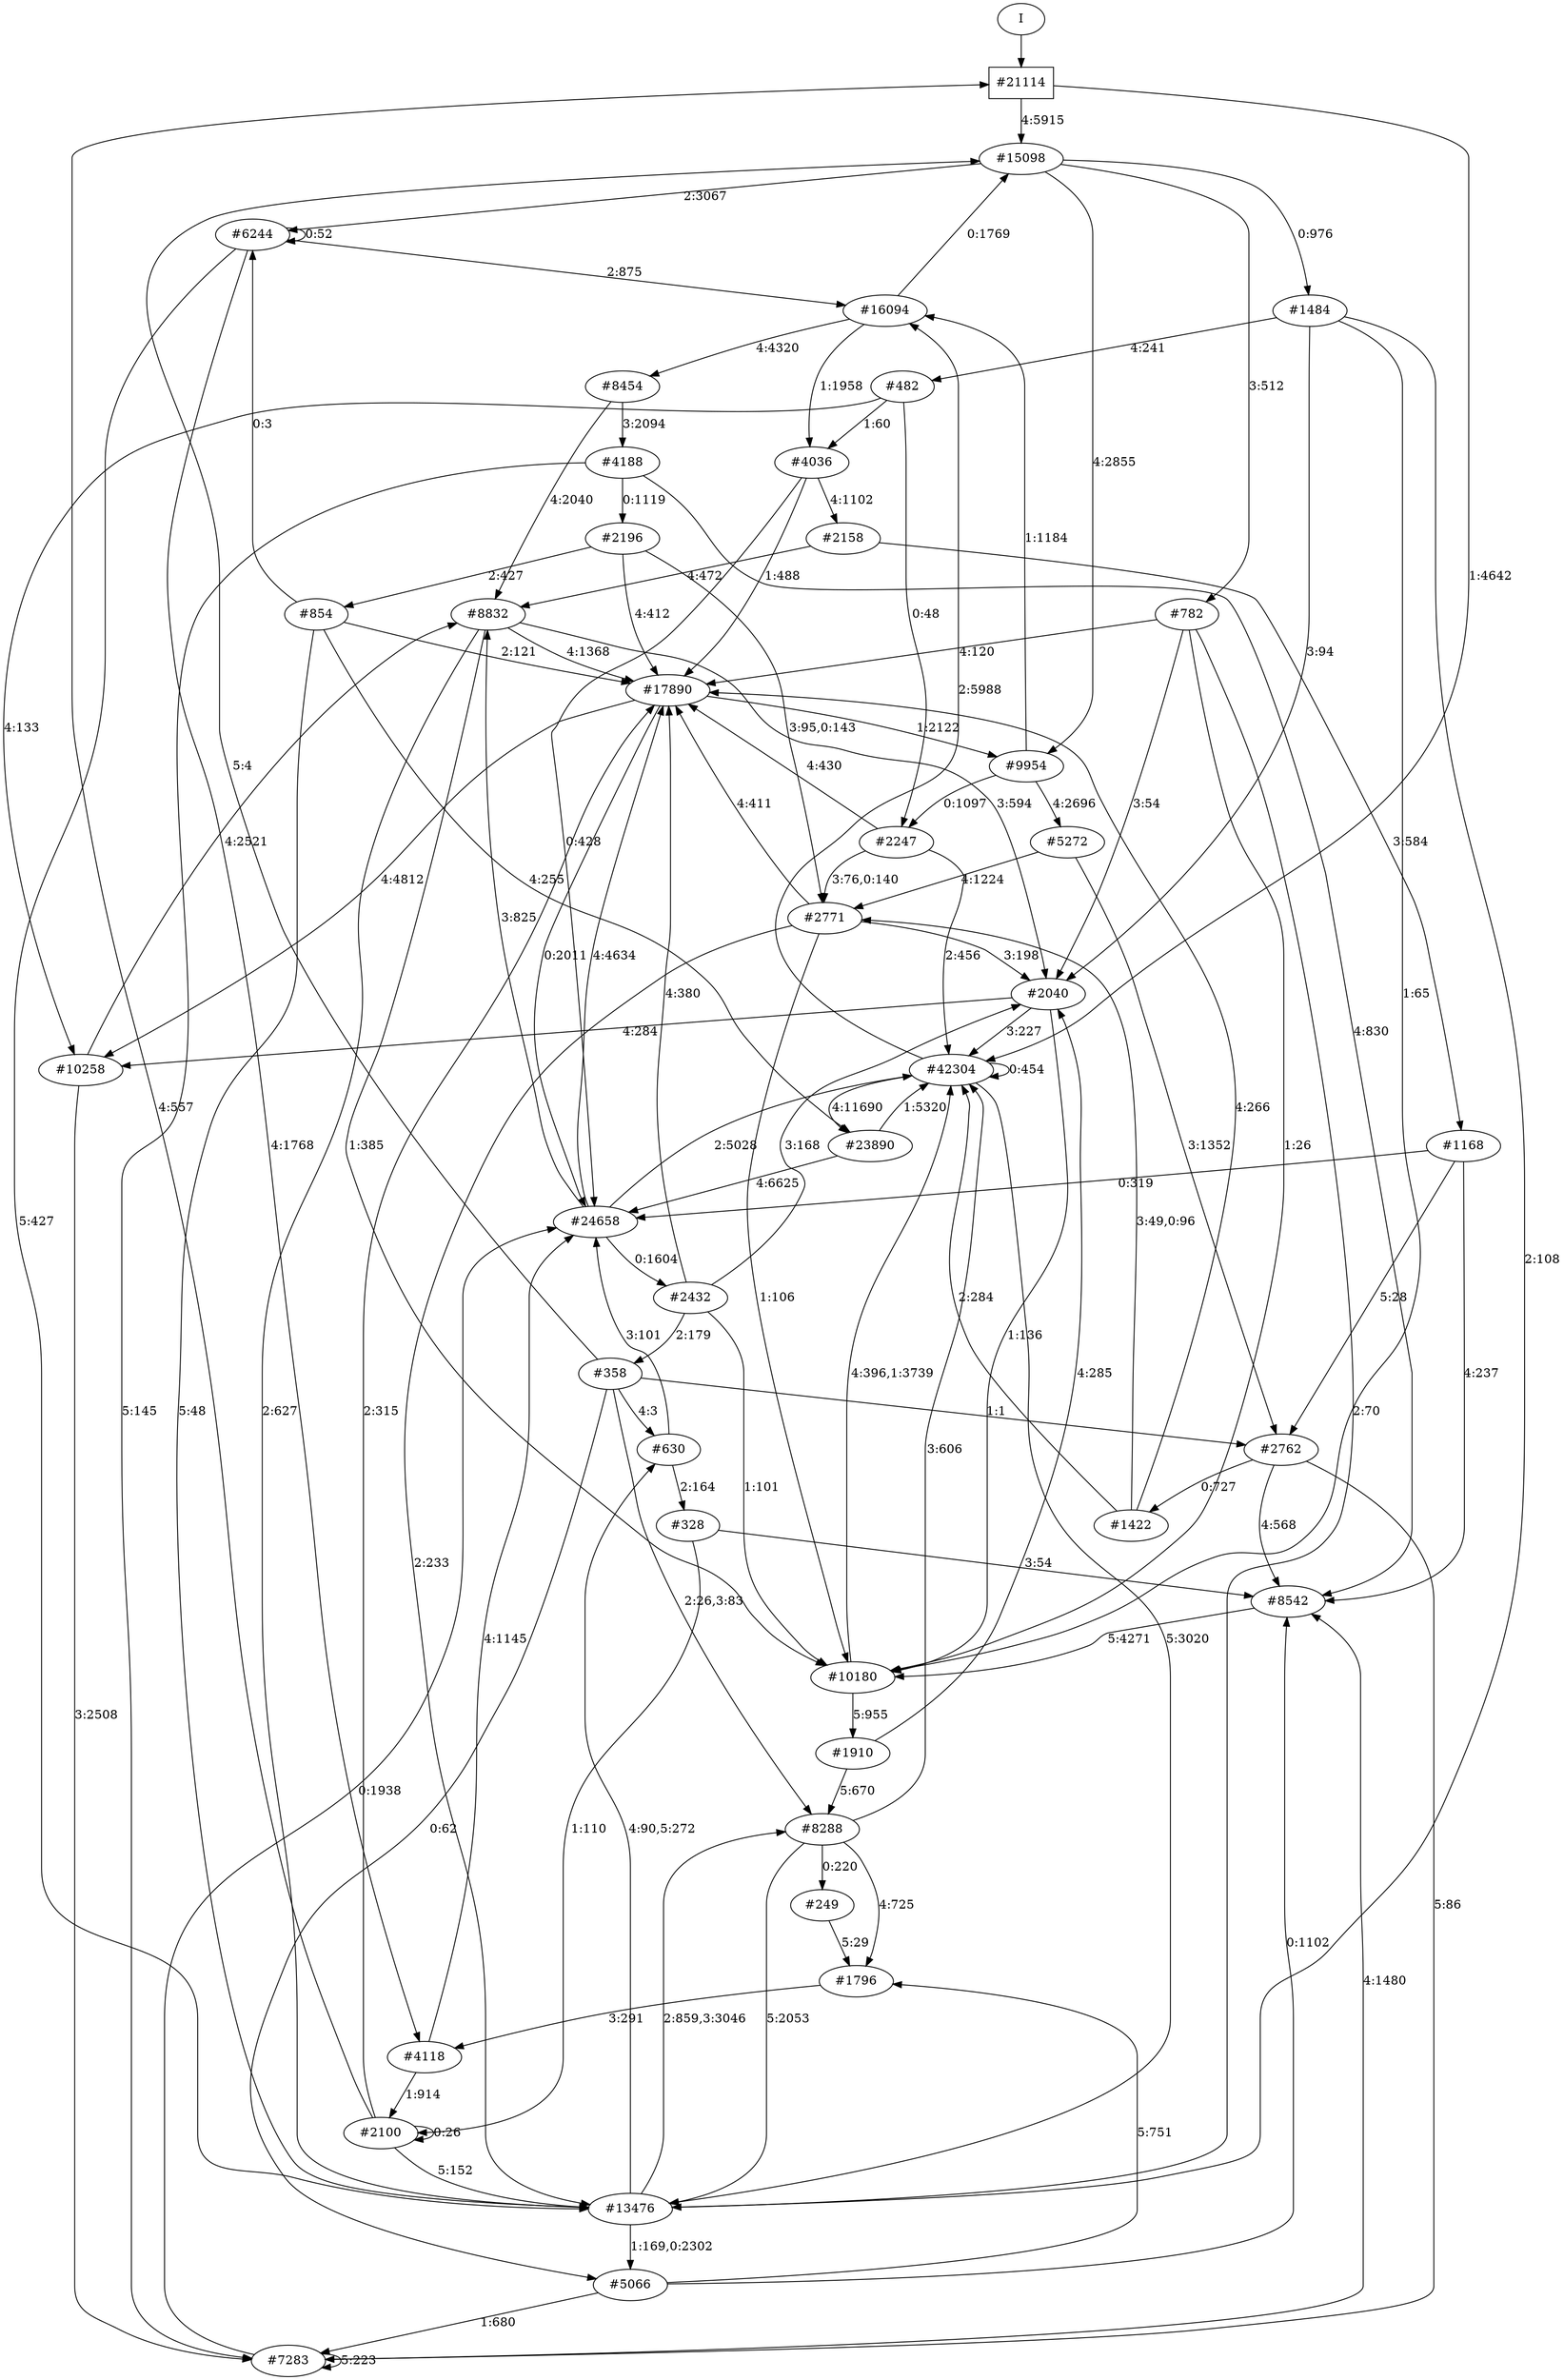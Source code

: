 // produced with flexfringe from git commitd1cf04ada0831d0605a3651971ef9a02091d8823
// dfasat/flexfringe -h=alergia -d=alergia_data -o=experiments/flexfringe_pautomac_study/flexfringe_data/exp6_n100_p0_03111111111111111dfa -n=100 -p=0.03111111111111111 /Users/nicholasrenninger/Google Drive/Grad School/specification learning/code/DPFA_DTS_product_experiment/dfasatInvestigations/experiments/flexfringe_pautomac_study/flexfringe_data/flexfringe_pautomac_study_train 
digraph DFA {
	0 [label="root" shape=box];
		I -> 0;
	0 [ label="#21114"  ];
		0 -> 1 [label="4:5915"  ];
		0 -> 14 [label="1:4642"  ];
	1 [ label="#15098"  ];
		1 -> 2 [label="2:3067"  ];
		1 -> 91 [label="4:2855"  ];
		1 -> 166 [label="0:976"  ];
		1 -> 997 [label="3:512"  ];
	91 [ label="#9954"  ];
		91 -> 142 [label="4:2696"  ];
		91 -> 234 [label="1:1184"  ];
		91 -> 788 [label="0:1097"  ];
	142 [ label="#5272"  ];
		142 -> 143 [label="4:1224"  ];
		142 -> 284 [label="3:1352"  ];
	143 [ label="#2771"  ];
		143 -> 43 [label="4:411"  ];
		143 -> 214 [label="2:233"  ];
		143 -> 286 [label="1:106"  ];
		143 -> 6751 [label="3:198"  ];
	284 [ label="#2762"  ];
		284 -> 285 [label="4:568"  ];
		284 -> 436 [label="0:727"  ];
		284 -> 1098 [label="5:86"  ];
	285 [ label="#8542"  ];
		285 -> 286 [label="5:4271"  ];
	286 [ label="#10180"  ];
		286 -> 14 [label="4:396,1:3739"  ];
		286 -> 503 [label="5:955"  ];
	503 [ label="#1910"  ];
		503 -> 215 [label="5:670"  ];
		503 -> 6751 [label="4:285"  ];
	436 [ label="#1422"  ];
		436 -> 14 [label="2:284"  ];
		436 -> 43 [label="4:266"  ];
		436 -> 143 [label="3:49,0:96"  ];
	788 [ label="#2247"  ];
		788 -> 14 [label="2:456"  ];
		788 -> 43 [label="4:430"  ];
		788 -> 143 [label="3:76,0:140"  ];
	2 [ label="#6244"  ];
		2 -> 2 [label="0:52"  ];
		2 -> 6 [label="4:1768"  ];
		2 -> 214 [label="5:427"  ];
		2 -> 234 [label="2:875"  ];
	6 [ label="#4118"  ];
		6 -> 42 [label="4:1145"  ];
		6 -> 463 [label="1:914"  ];
	463 [ label="#2100"  ];
		463 -> 0 [label="4:557"  ];
		463 -> 43 [label="2:315"  ];
		463 -> 214 [label="5:152"  ];
		463 -> 463 [label="0:26"  ];
	997 [ label="#782"  ];
		997 -> 43 [label="4:120"  ];
		997 -> 214 [label="2:70"  ];
		997 -> 286 [label="1:26"  ];
		997 -> 6751 [label="3:54"  ];
	166 [ label="#1484"  ];
		166 -> 167 [label="4:241"  ];
		166 -> 214 [label="2:108"  ];
		166 -> 286 [label="1:65"  ];
		166 -> 6751 [label="3:94"  ];
	167 [ label="#482"  ];
		167 -> 44 [label="4:133"  ];
		167 -> 235 [label="1:60"  ];
		167 -> 788 [label="0:48"  ];
	14 [ label="#42304"  ];
		14 -> 14 [label="0:454"  ];
		14 -> 15 [label="4:11690"  ];
		14 -> 214 [label="5:3020"  ];
		14 -> 234 [label="2:5988"  ];
	15 [ label="#23890"  ];
		15 -> 42 [label="4:6625"  ];
		15 -> 14 [label="1:5320"  ];
	42 [ label="#24658"  ];
		42 -> 14 [label="2:5028"  ];
		42 -> 43 [label="4:4634"  ];
		42 -> 45 [label="3:825"  ];
		42 -> 355 [label="0:1604"  ];
	43 [ label="#17890"  ];
		43 -> 42 [label="0:2011"  ];
		43 -> 91 [label="1:2122"  ];
		43 -> 44 [label="4:4812"  ];
	44 [ label="#10258"  ];
		44 -> 45 [label="4:2521"  ];
		44 -> 1098 [label="3:2508"  ];
	45 [ label="#8832"  ];
		45 -> 43 [label="4:1368"  ];
		45 -> 214 [label="2:627"  ];
		45 -> 286 [label="1:385"  ];
		45 -> 6751 [label="3:594"  ];
	6751 [ label="#2040"  ];
		6751 -> 14 [label="3:227"  ];
		6751 -> 44 [label="4:284"  ];
		6751 -> 286 [label="1:136"  ];
	1098 [ label="#7283"  ];
		1098 -> 42 [label="0:1938"  ];
		1098 -> 285 [label="4:1480"  ];
		1098 -> 1098 [label="5:223"  ];
	355 [ label="#2432"  ];
		355 -> 43 [label="4:380"  ];
		355 -> 286 [label="1:101"  ];
		355 -> 796 [label="2:179"  ];
		355 -> 6751 [label="3:168"  ];
	796 [ label="#358"  ];
		796 -> 1 [label="5:4"  ];
		796 -> 215 [label="2:26,3:83"  ];
		796 -> 284 [label="1:1"  ];
		796 -> 383 [label="0:62"  ];
		796 -> 3011 [label="4:3"  ];
	234 [ label="#16094"  ];
		234 -> 1 [label="0:1769"  ];
		234 -> 235 [label="1:1958"  ];
		234 -> 250 [label="4:4320"  ];
	250 [ label="#8454"  ];
		250 -> 45 [label="4:2040"  ];
		250 -> 251 [label="3:2094"  ];
	251 [ label="#4188"  ];
		251 -> 252 [label="0:1119"  ];
		251 -> 285 [label="4:830"  ];
		251 -> 1098 [label="5:145"  ];
	252 [ label="#2196"  ];
		252 -> 43 [label="4:412"  ];
		252 -> 143 [label="3:95,0:143"  ];
		252 -> 4112 [label="2:427"  ];
	4112 [ label="#854"  ];
		4112 -> 2 [label="0:3"  ];
		4112 -> 15 [label="4:255"  ];
		4112 -> 43 [label="2:121"  ];
		4112 -> 214 [label="5:48"  ];
	235 [ label="#4036"  ];
		235 -> 42 [label="0:428"  ];
		235 -> 43 [label="1:488"  ];
		235 -> 236 [label="4:1102"  ];
	236 [ label="#2158"  ];
		236 -> 45 [label="4:472"  ];
		236 -> 237 [label="3:584"  ];
	237 [ label="#1168"  ];
		237 -> 42 [label="0:319"  ];
		237 -> 284 [label="5:28"  ];
		237 -> 285 [label="4:237"  ];
	214 [ label="#13476"  ];
		214 -> 215 [label="2:859,3:3046"  ];
		214 -> 383 [label="1:169,0:2302"  ];
		214 -> 3011 [label="4:90,5:272"  ];
	215 [ label="#8288"  ];
		215 -> 14 [label="3:606"  ];
		215 -> 214 [label="5:2053"  ];
		215 -> 712 [label="4:725"  ];
		215 -> 1796 [label="0:220"  ];
	1796 [ label="#249"  ];
		1796 -> 712 [label="5:29"  ];
	3011 [ label="#630"  ];
		3011 -> 42 [label="3:101"  ];
		3011 -> 3012 [label="2:164"  ];
	3012 [ label="#328"  ];
		3012 -> 285 [label="3:54"  ];
		3012 -> 463 [label="1:110"  ];
	383 [ label="#5066"  ];
		383 -> 285 [label="0:1102"  ];
		383 -> 712 [label="5:751"  ];
		383 -> 1098 [label="1:680"  ];
	712 [ label="#1796"  ];
		712 -> 6 [label="3:291"  ];
}
